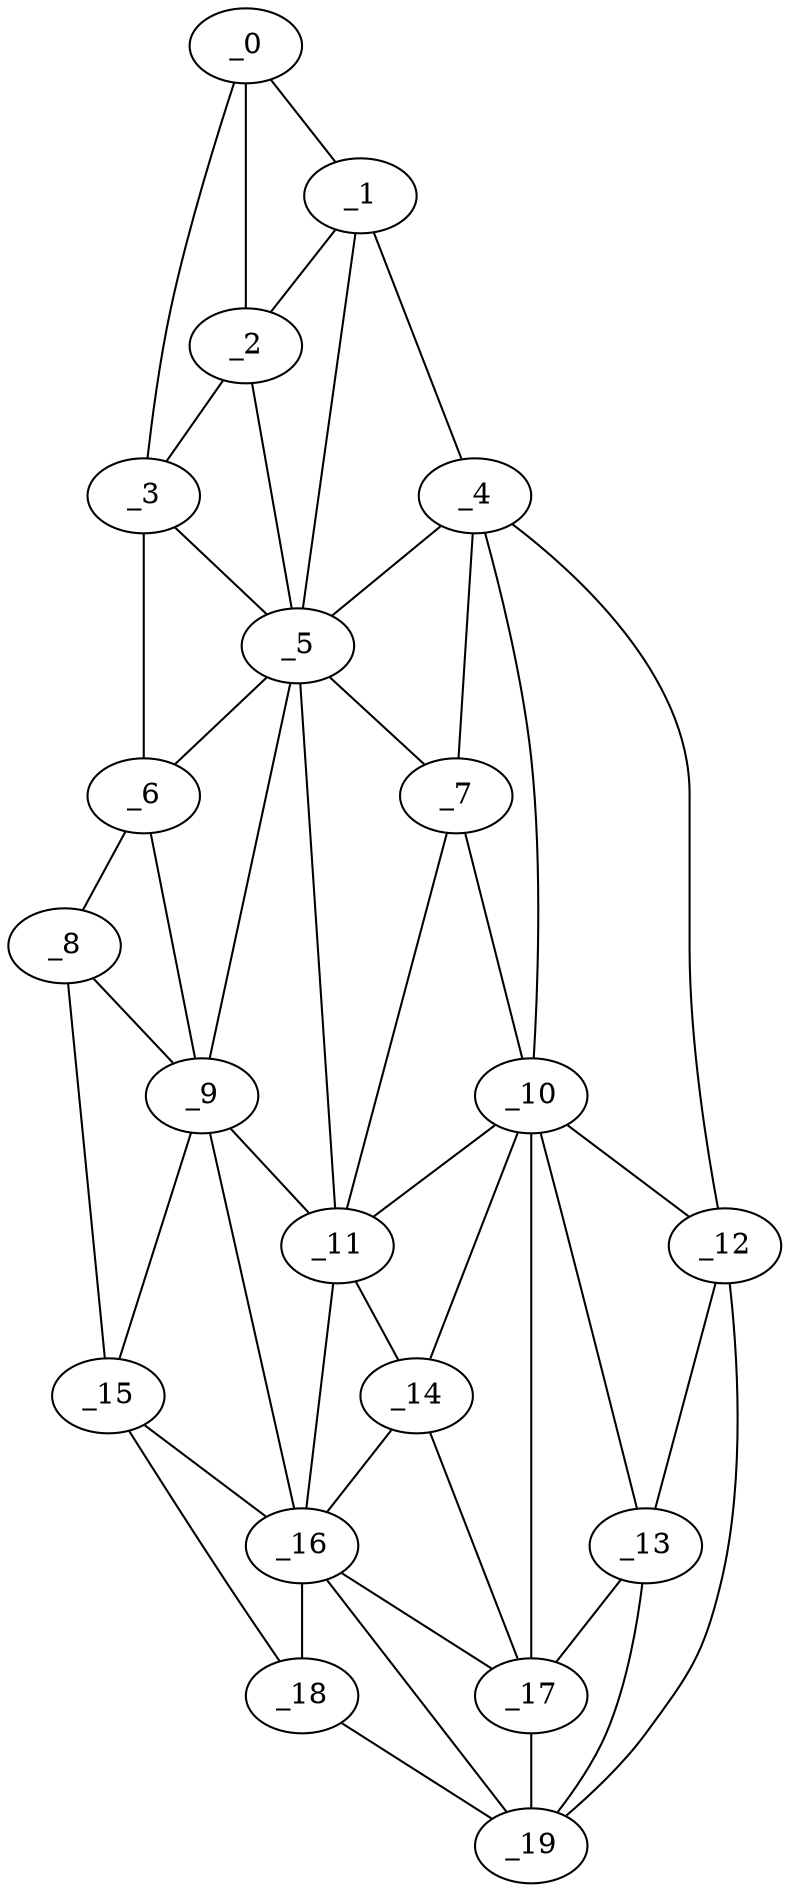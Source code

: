 graph "obj48__140.gxl" {
	_0	 [x=10,
		y=63];
	_1	 [x=13,
		y=71];
	_0 -- _1	 [valence=1];
	_2	 [x=16,
		y=65];
	_0 -- _2	 [valence=2];
	_3	 [x=38,
		y=20];
	_0 -- _3	 [valence=1];
	_1 -- _2	 [valence=2];
	_4	 [x=53,
		y=121];
	_1 -- _4	 [valence=1];
	_5	 [x=54,
		y=62];
	_1 -- _5	 [valence=2];
	_2 -- _3	 [valence=2];
	_2 -- _5	 [valence=2];
	_3 -- _5	 [valence=2];
	_6	 [x=68,
		y=8];
	_3 -- _6	 [valence=1];
	_4 -- _5	 [valence=2];
	_7	 [x=72,
		y=77];
	_4 -- _7	 [valence=1];
	_10	 [x=87,
		y=89];
	_4 -- _10	 [valence=2];
	_12	 [x=91,
		y=111];
	_4 -- _12	 [valence=1];
	_5 -- _6	 [valence=2];
	_5 -- _7	 [valence=1];
	_9	 [x=85,
		y=15];
	_5 -- _9	 [valence=1];
	_11	 [x=88,
		y=64];
	_5 -- _11	 [valence=2];
	_8	 [x=77,
		y=7];
	_6 -- _8	 [valence=1];
	_6 -- _9	 [valence=2];
	_7 -- _10	 [valence=2];
	_7 -- _11	 [valence=2];
	_8 -- _9	 [valence=2];
	_15	 [x=101,
		y=17];
	_8 -- _15	 [valence=1];
	_9 -- _11	 [valence=2];
	_9 -- _15	 [valence=2];
	_16	 [x=110,
		y=45];
	_9 -- _16	 [valence=1];
	_10 -- _11	 [valence=2];
	_10 -- _12	 [valence=1];
	_13	 [x=95,
		y=102];
	_10 -- _13	 [valence=2];
	_14	 [x=96,
		y=62];
	_10 -- _14	 [valence=2];
	_17	 [x=113,
		y=72];
	_10 -- _17	 [valence=2];
	_11 -- _14	 [valence=2];
	_11 -- _16	 [valence=2];
	_12 -- _13	 [valence=2];
	_19	 [x=124,
		y=65];
	_12 -- _19	 [valence=1];
	_13 -- _17	 [valence=2];
	_13 -- _19	 [valence=2];
	_14 -- _16	 [valence=2];
	_14 -- _17	 [valence=2];
	_15 -- _16	 [valence=2];
	_18	 [x=123,
		y=48];
	_15 -- _18	 [valence=1];
	_16 -- _17	 [valence=1];
	_16 -- _18	 [valence=1];
	_16 -- _19	 [valence=2];
	_17 -- _19	 [valence=2];
	_18 -- _19	 [valence=1];
}
